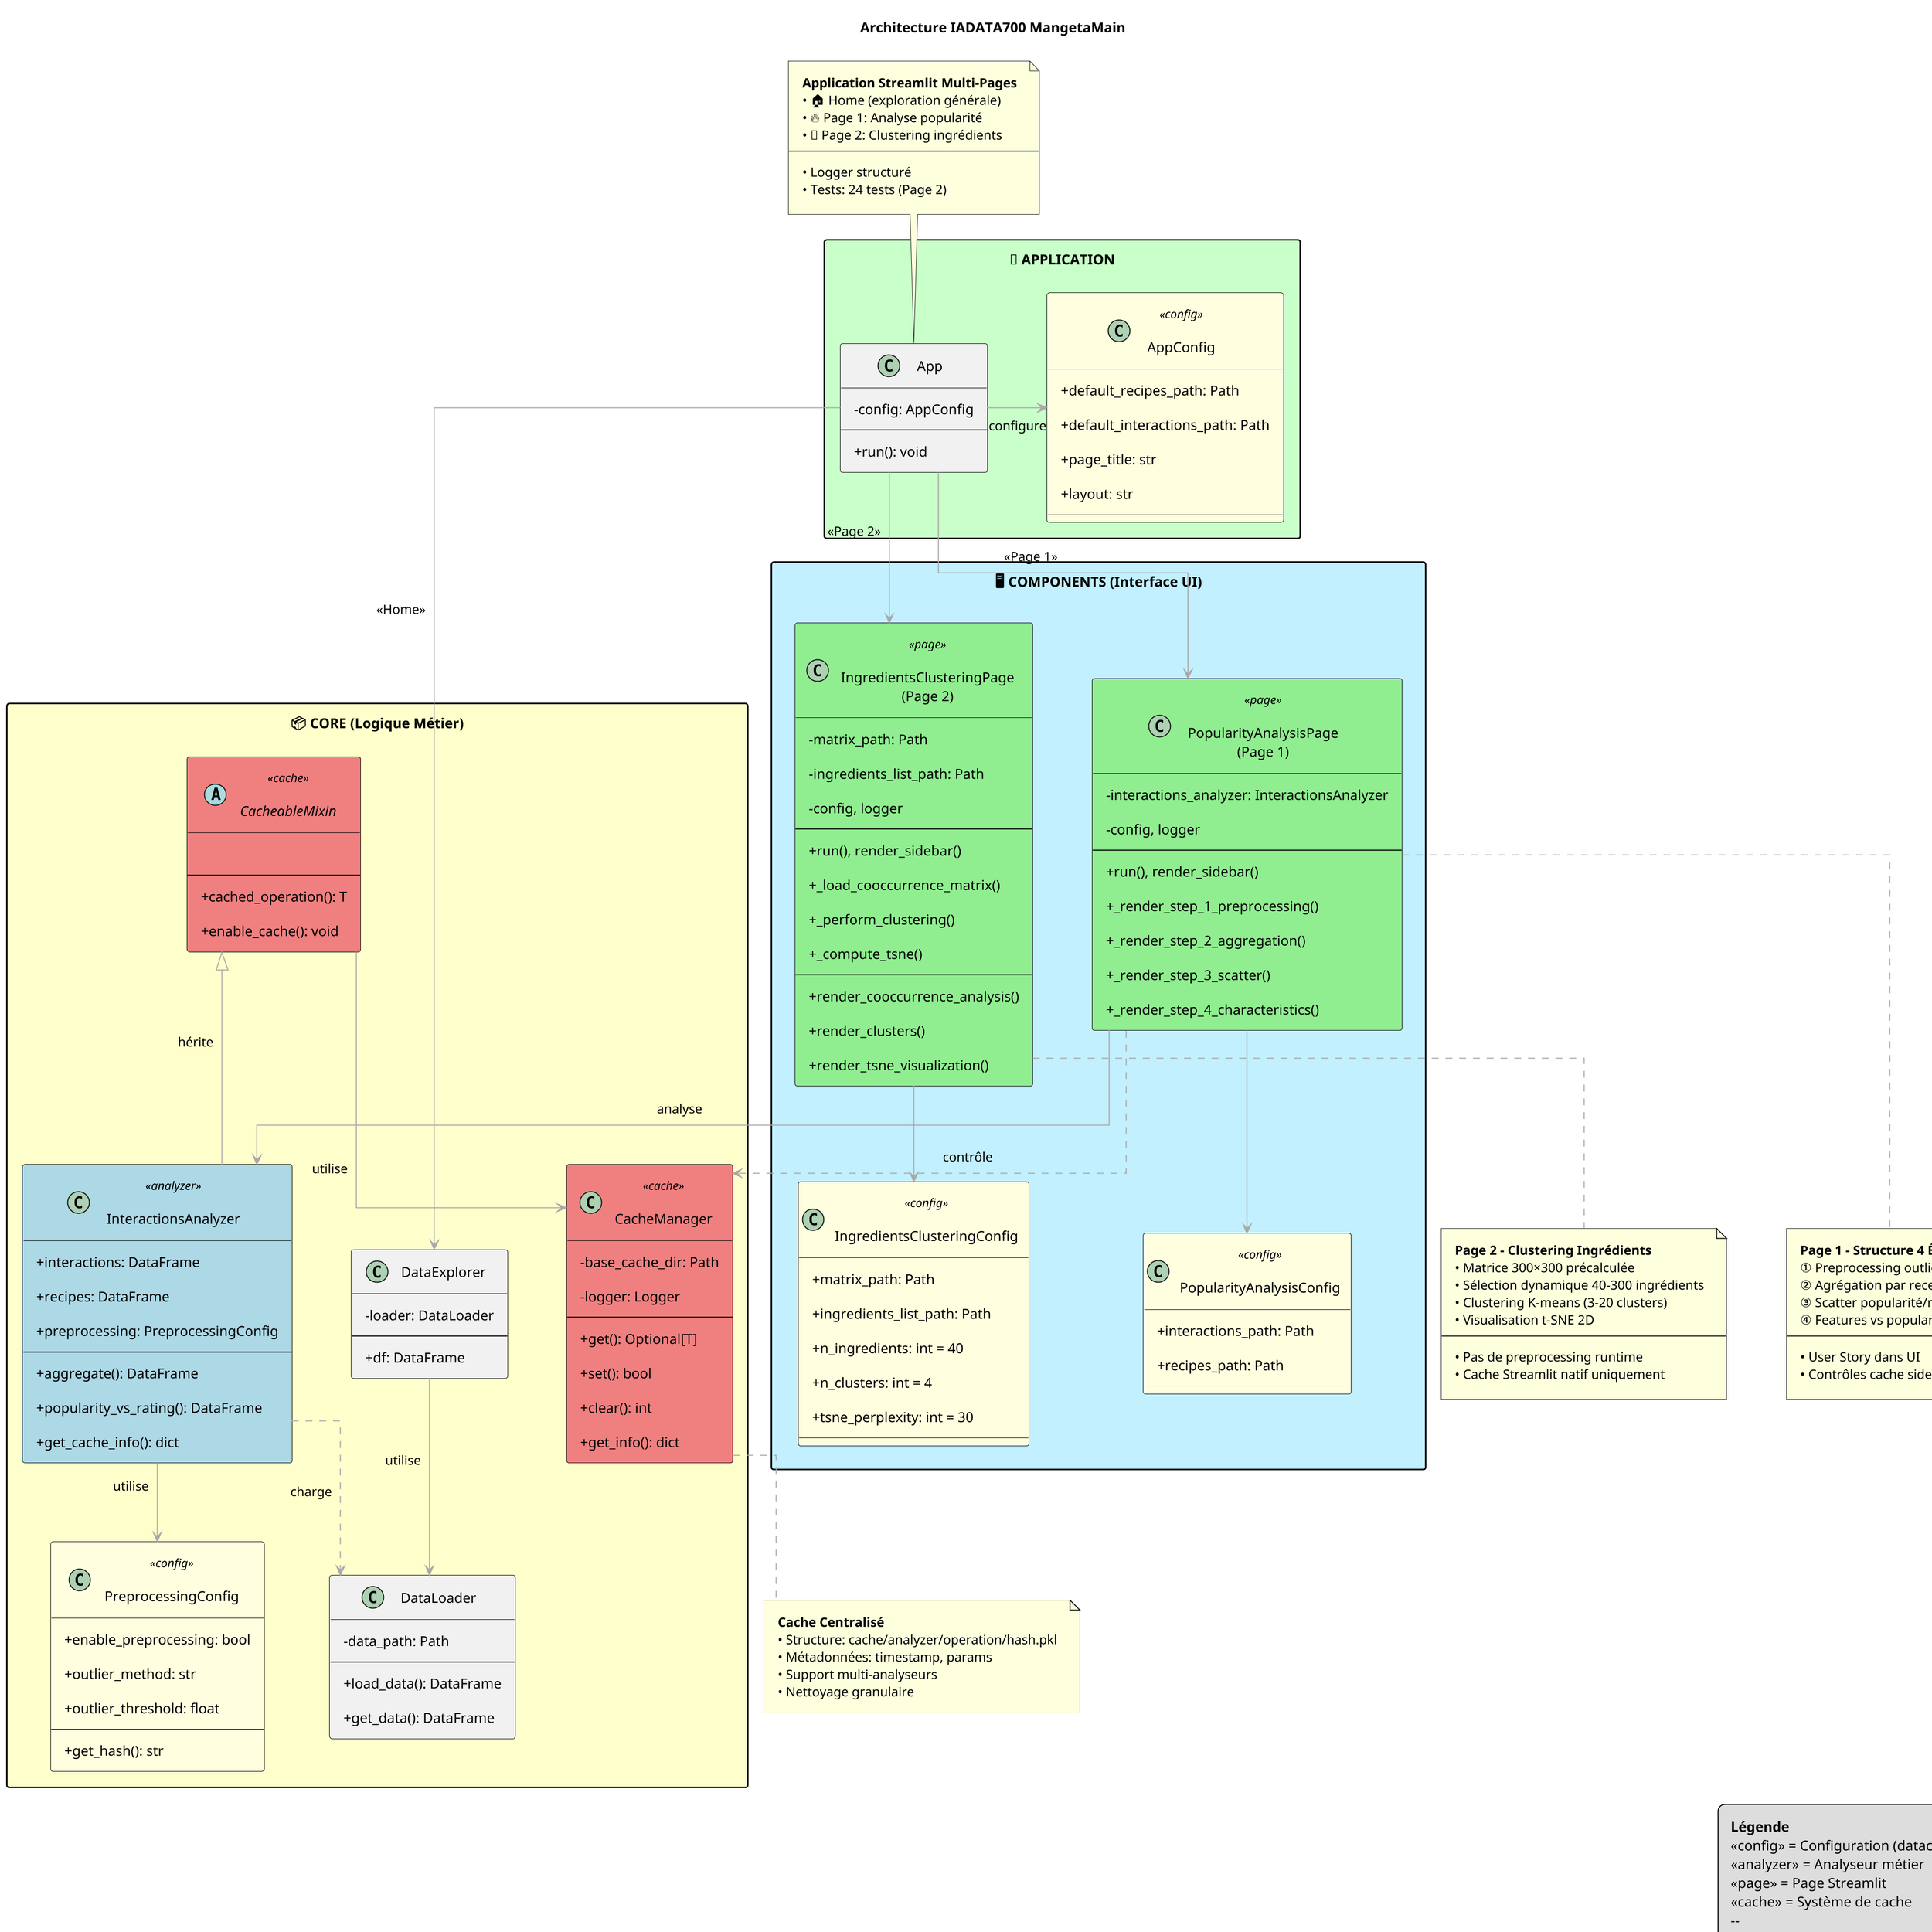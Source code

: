 @startuml class-diagram
' Configuration pour un affichage carré compact
skinparam packageStyle rectangle
skinparam classAttributeIconSize 0
skinparam shadowing false
skinparam defaultFontName Arial, Helvetica, sans-serif
skinparam dpi 200
skinparam linetype ortho
skinparam nodesep 60
skinparam ranksep 80
skinparam padding 8

' Couleurs pour une meilleure lisibilité
skinparam class {
    BackgroundColor<<config>> LightYellow
    BackgroundColor<<analyzer>> LightBlue
    BackgroundColor<<page>> LightGreen
    BackgroundColor<<cache>> LightCoral
    BorderColor Black
    ArrowColor DarkGray
}

title Architecture IADATA700 MangetaMain

package "🎯 APPLICATION" #TECHNOLOGY {
    class App {
        -config: AppConfig
        --
        +run(): void
    }
    
    class "AppConfig" as AppConfig <<config>> {
        +default_recipes_path: Path
        +default_interactions_path: Path
        +page_title: str
        +layout: str
    }
    
    App -right-> AppConfig : configure
}

package "📦 CORE (Logique Métier)" #BUSINESS {
    
    together {
        class DataLoader {
            -data_path: Path
            --
            +load_data(): DataFrame
            +get_data(): DataFrame
        }
        
        class DataExplorer {
            -loader: DataLoader
            --
            +df: DataFrame
        }
    }
    
    class "CacheManager" as CacheManager <<cache>> {
        -base_cache_dir: Path
        -logger: Logger
        --
        +get(): Optional[T]
        +set(): bool
        +clear(): int
        +get_info(): dict
    }
    
    abstract class "CacheableMixin" as CacheableMixin <<cache>> {
        {abstract}
        --
        +cached_operation(): T
        +enable_cache(): void
    }
    
    class "PreprocessingConfig" as PreprocessingConfig <<config>> {
        +enable_preprocessing: bool
        +outlier_method: str
        +outlier_threshold: float
        --
        +get_hash(): str
    }
    
    class "InteractionsAnalyzer" as InteractionsAnalyzer <<analyzer>> {
        +interactions: DataFrame
        +recipes: DataFrame
        +preprocessing: PreprocessingConfig
        --
        +aggregate(): DataFrame
        +popularity_vs_rating(): DataFrame
        +get_cache_info(): dict
    }
    
    ' Relations internes au package core
    DataExplorer --> DataLoader : utilise
    CacheableMixin --> CacheManager : utilise
    InteractionsAnalyzer -up-|> CacheableMixin : hérite
    InteractionsAnalyzer --> PreprocessingConfig : utilise
}

package "🖥️ COMPONENTS (Interface UI)" #APPLICATION {
    
    together {
        class "PopularityAnalysisPage\n(Page 1)" as PopularityAnalysisPage <<page>> {
            -interactions_analyzer: InteractionsAnalyzer
            -config, logger
            --
            +run(), render_sidebar()
            +_render_step_1_preprocessing()
            +_render_step_2_aggregation()
            +_render_step_3_scatter()
            +_render_step_4_characteristics()
        }
        
        class PopularityAnalysisConfig <<config>> {
            +interactions_path: Path
            +recipes_path: Path
        }
    }
    
    together {
        class "IngredientsClusteringPage\n(Page 2)" as IngredientsClusteringPage <<page>> {
            -matrix_path: Path
            -ingredients_list_path: Path
            -config, logger
            --
            +run(), render_sidebar()
            +_load_cooccurrence_matrix()
            +_perform_clustering()
            +_compute_tsne()
            --
            +render_cooccurrence_analysis()
            +render_clusters()
            +render_tsne_visualization()
        }
        
        class IngredientsClusteringConfig <<config>> {
            +matrix_path: Path
            +ingredients_list_path: Path
            +n_ingredients: int = 40
            +n_clusters: int = 4
            +tsne_perplexity: int = 30
        }
    }
    
    ' Relations internes composants
    PopularityAnalysisPage --> PopularityAnalysisConfig
    IngredientsClusteringPage --> IngredientsClusteringConfig
}

' ═══════════════════════════════════════════════════════════════
' RELATIONS PRINCIPALES
' ═══════════════════════════════════════════════════════════════

' Application vers Pages (utilisation)
App --> PopularityAnalysisPage : <<Page 1>>
App --> IngredientsClusteringPage : <<Page 2>>
App --> DataExplorer : <<Home>>

' Pages vers Analyseurs (composition forte)
PopularityAnalysisPage --> InteractionsAnalyzer : analyse

' Analyseurs vers DataLoader (dépendance)
InteractionsAnalyzer ..> DataLoader : charge

' Cache management
PopularityAnalysisPage ..> CacheManager : contrôle

' ═══════════════════════════════════════════════════════════════
' NOTES EXPLICATIVES
' ═══════════════════════════════════════════════════════════════

note top of App
  **Application Streamlit Multi-Pages**
  • 🏠 Home (exploration générale)
  • 🔥 Page 1: Analyse popularité
  • 🍳 Page 2: Clustering ingrédients
  --
  • Logger structuré
  • Tests: 24 tests (Page 2)
end note

note bottom of CacheManager
  **Cache Centralisé**
  • Structure: cache/analyzer/operation/hash.pkl
  • Métadonnées: timestamp, params
  • Support multi-analyseurs
  • Nettoyage granulaire
end note

note bottom of PopularityAnalysisPage
  **Page 1 - Structure 4 Étapes**
  ① Preprocessing outliers
  ② Agrégation par recette
  ③ Scatter popularité/notes
  ④ Features vs popularité
  --
  • User Story dans UI
  • Contrôles cache sidebar
end note

note bottom of IngredientsClusteringPage
  **Page 2 - Clustering Ingrédients**
  • Matrice 300×300 précalculée
  • Sélection dynamique 40-300 ingrédients
  • Clustering K-means (3-20 clusters)
  • Visualisation t-SNE 2D
  --
  • Pas de preprocessing runtime
  • Cache Streamlit natif uniquement
end note

legend bottom right
  **Légende**
  <<config>> = Configuration (dataclass)
  <<analyzer>> = Analyseur métier
  <<page>> = Page Streamlit
  <<cache>> = Système de cache
  --
  Flèches:
  → Relation forte (composition)
  ⇢ Relation faible (dépendance)
  ──|> Héritage
endlegend

@enduml
